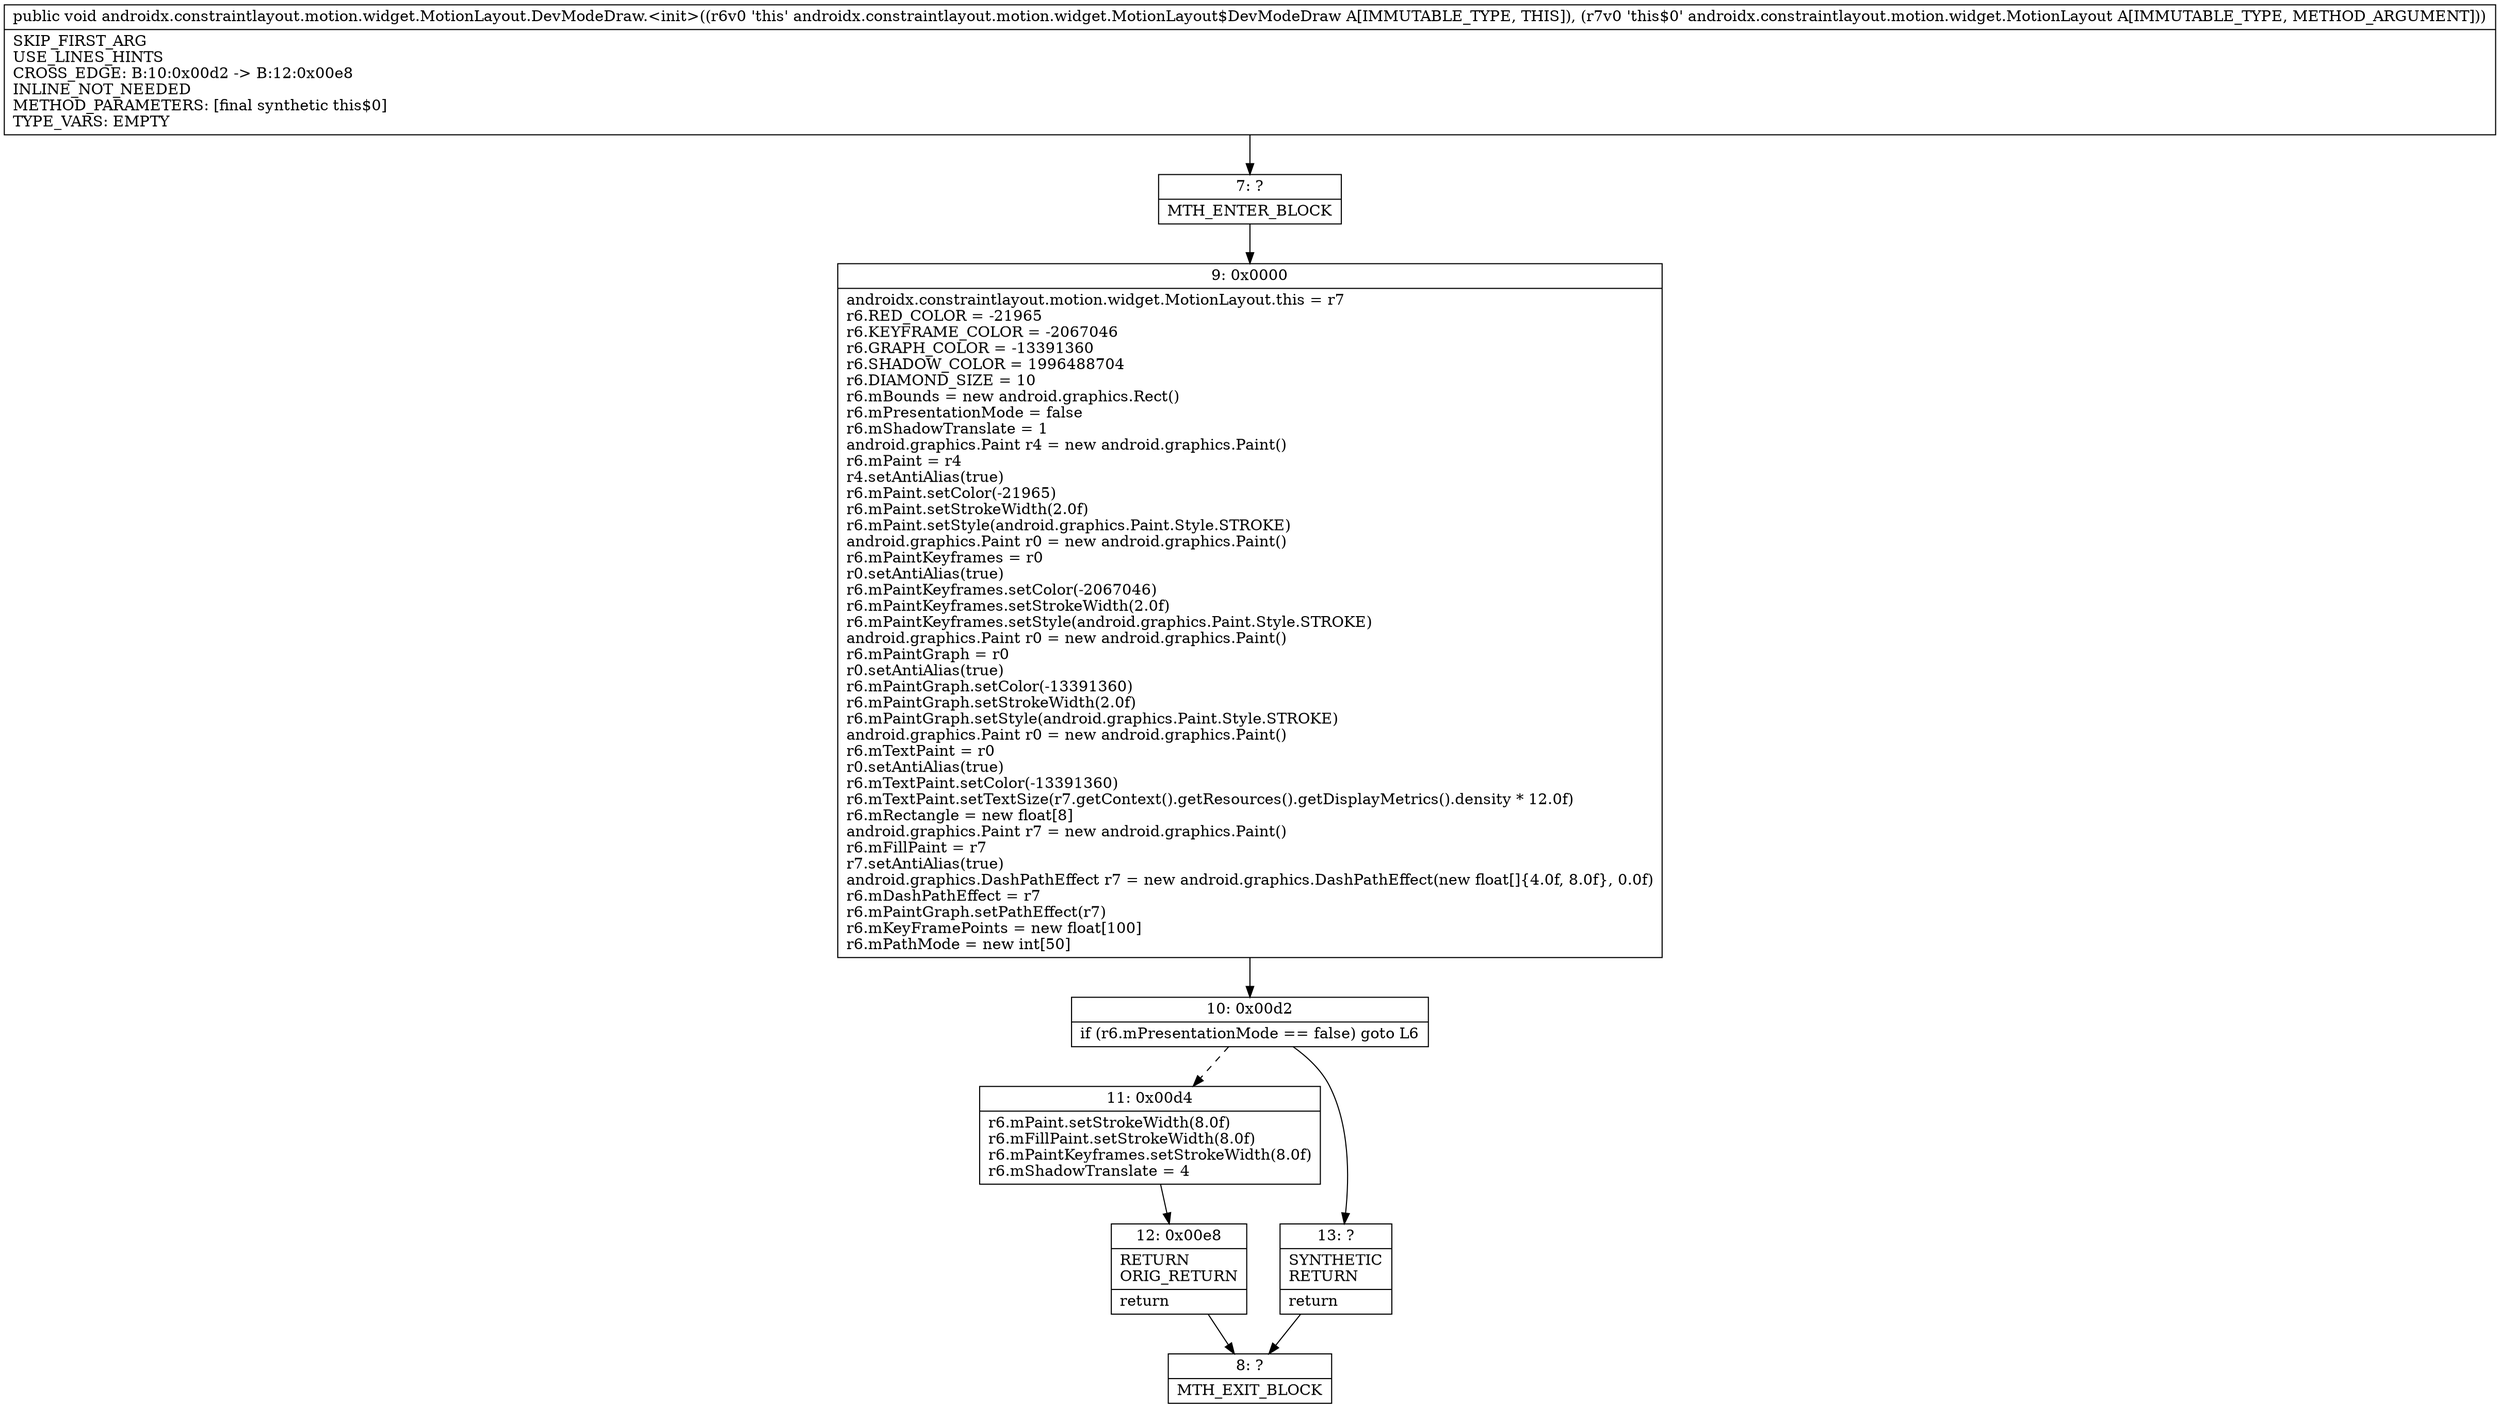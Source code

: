 digraph "CFG forandroidx.constraintlayout.motion.widget.MotionLayout.DevModeDraw.\<init\>(Landroidx\/constraintlayout\/motion\/widget\/MotionLayout;)V" {
Node_7 [shape=record,label="{7\:\ ?|MTH_ENTER_BLOCK\l}"];
Node_9 [shape=record,label="{9\:\ 0x0000|androidx.constraintlayout.motion.widget.MotionLayout.this = r7\lr6.RED_COLOR = \-21965\lr6.KEYFRAME_COLOR = \-2067046\lr6.GRAPH_COLOR = \-13391360\lr6.SHADOW_COLOR = 1996488704\lr6.DIAMOND_SIZE = 10\lr6.mBounds = new android.graphics.Rect()\lr6.mPresentationMode = false\lr6.mShadowTranslate = 1\landroid.graphics.Paint r4 = new android.graphics.Paint()\lr6.mPaint = r4\lr4.setAntiAlias(true)\lr6.mPaint.setColor(\-21965)\lr6.mPaint.setStrokeWidth(2.0f)\lr6.mPaint.setStyle(android.graphics.Paint.Style.STROKE)\landroid.graphics.Paint r0 = new android.graphics.Paint()\lr6.mPaintKeyframes = r0\lr0.setAntiAlias(true)\lr6.mPaintKeyframes.setColor(\-2067046)\lr6.mPaintKeyframes.setStrokeWidth(2.0f)\lr6.mPaintKeyframes.setStyle(android.graphics.Paint.Style.STROKE)\landroid.graphics.Paint r0 = new android.graphics.Paint()\lr6.mPaintGraph = r0\lr0.setAntiAlias(true)\lr6.mPaintGraph.setColor(\-13391360)\lr6.mPaintGraph.setStrokeWidth(2.0f)\lr6.mPaintGraph.setStyle(android.graphics.Paint.Style.STROKE)\landroid.graphics.Paint r0 = new android.graphics.Paint()\lr6.mTextPaint = r0\lr0.setAntiAlias(true)\lr6.mTextPaint.setColor(\-13391360)\lr6.mTextPaint.setTextSize(r7.getContext().getResources().getDisplayMetrics().density * 12.0f)\lr6.mRectangle = new float[8]\landroid.graphics.Paint r7 = new android.graphics.Paint()\lr6.mFillPaint = r7\lr7.setAntiAlias(true)\landroid.graphics.DashPathEffect r7 = new android.graphics.DashPathEffect(new float[]\{4.0f, 8.0f\}, 0.0f)\lr6.mDashPathEffect = r7\lr6.mPaintGraph.setPathEffect(r7)\lr6.mKeyFramePoints = new float[100]\lr6.mPathMode = new int[50]\l}"];
Node_10 [shape=record,label="{10\:\ 0x00d2|if (r6.mPresentationMode == false) goto L6\l}"];
Node_11 [shape=record,label="{11\:\ 0x00d4|r6.mPaint.setStrokeWidth(8.0f)\lr6.mFillPaint.setStrokeWidth(8.0f)\lr6.mPaintKeyframes.setStrokeWidth(8.0f)\lr6.mShadowTranslate = 4\l}"];
Node_12 [shape=record,label="{12\:\ 0x00e8|RETURN\lORIG_RETURN\l|return\l}"];
Node_8 [shape=record,label="{8\:\ ?|MTH_EXIT_BLOCK\l}"];
Node_13 [shape=record,label="{13\:\ ?|SYNTHETIC\lRETURN\l|return\l}"];
MethodNode[shape=record,label="{public void androidx.constraintlayout.motion.widget.MotionLayout.DevModeDraw.\<init\>((r6v0 'this' androidx.constraintlayout.motion.widget.MotionLayout$DevModeDraw A[IMMUTABLE_TYPE, THIS]), (r7v0 'this$0' androidx.constraintlayout.motion.widget.MotionLayout A[IMMUTABLE_TYPE, METHOD_ARGUMENT]))  | SKIP_FIRST_ARG\lUSE_LINES_HINTS\lCROSS_EDGE: B:10:0x00d2 \-\> B:12:0x00e8\lINLINE_NOT_NEEDED\lMETHOD_PARAMETERS: [final synthetic this$0]\lTYPE_VARS: EMPTY\l}"];
MethodNode -> Node_7;Node_7 -> Node_9;
Node_9 -> Node_10;
Node_10 -> Node_11[style=dashed];
Node_10 -> Node_13;
Node_11 -> Node_12;
Node_12 -> Node_8;
Node_13 -> Node_8;
}

